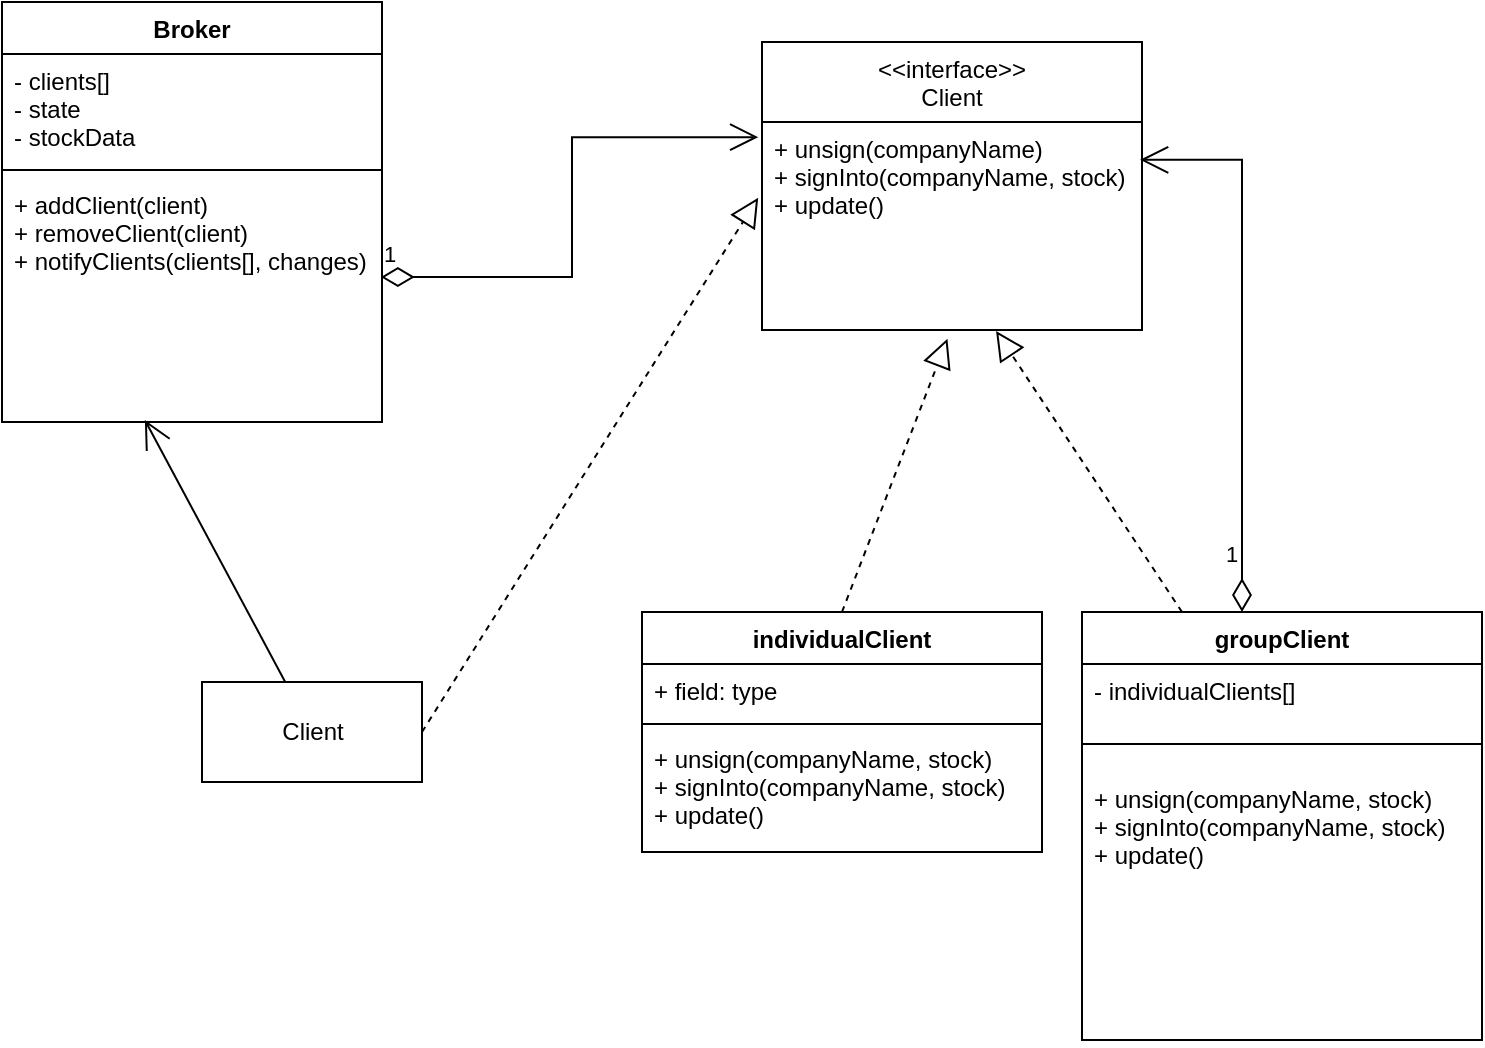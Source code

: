 <mxfile version="20.8.3" type="github"><diagram id="C2l7weSZJf_aFUZpuypR" name="Page-1"><mxGraphModel dx="953" dy="590" grid="1" gridSize="10" guides="1" tooltips="1" connect="1" arrows="1" fold="1" page="1" pageScale="1" pageWidth="827" pageHeight="1169" math="0" shadow="0"><root><mxCell id="0"/><mxCell id="1" parent="0"/><mxCell id="TSksUGJGevC0kN9hdjgi-2" value="Broker" style="swimlane;fontStyle=1;align=center;verticalAlign=top;childLayout=stackLayout;horizontal=1;startSize=26;horizontalStack=0;resizeParent=1;resizeParentMax=0;resizeLast=0;collapsible=1;marginBottom=0;" vertex="1" parent="1"><mxGeometry x="60" y="20" width="190" height="210" as="geometry"/></mxCell><mxCell id="TSksUGJGevC0kN9hdjgi-3" value="- clients[]&#10;- state&#10;- stockData" style="text;strokeColor=none;fillColor=none;align=left;verticalAlign=top;spacingLeft=4;spacingRight=4;overflow=hidden;rotatable=0;points=[[0,0.5],[1,0.5]];portConstraint=eastwest;" vertex="1" parent="TSksUGJGevC0kN9hdjgi-2"><mxGeometry y="26" width="190" height="54" as="geometry"/></mxCell><mxCell id="TSksUGJGevC0kN9hdjgi-4" value="" style="line;strokeWidth=1;fillColor=none;align=left;verticalAlign=middle;spacingTop=-1;spacingLeft=3;spacingRight=3;rotatable=0;labelPosition=right;points=[];portConstraint=eastwest;strokeColor=inherit;" vertex="1" parent="TSksUGJGevC0kN9hdjgi-2"><mxGeometry y="80" width="190" height="8" as="geometry"/></mxCell><mxCell id="TSksUGJGevC0kN9hdjgi-5" value="+ addClient(client)&#10;+ removeClient(client)&#10;+ notifyClients(clients[], changes)&#10;" style="text;strokeColor=none;fillColor=none;align=left;verticalAlign=top;spacingLeft=4;spacingRight=4;overflow=hidden;rotatable=0;points=[[0,0.5],[1,0.5]];portConstraint=eastwest;" vertex="1" parent="TSksUGJGevC0kN9hdjgi-2"><mxGeometry y="88" width="190" height="122" as="geometry"/></mxCell><mxCell id="TSksUGJGevC0kN9hdjgi-7" value="Client" style="html=1;" vertex="1" parent="1"><mxGeometry x="160" y="360" width="110" height="50" as="geometry"/></mxCell><mxCell id="TSksUGJGevC0kN9hdjgi-9" value="" style="endArrow=open;endFill=1;endSize=12;html=1;rounded=0;entryX=0.376;entryY=0.992;entryDx=0;entryDy=0;entryPerimeter=0;" edge="1" parent="1" source="TSksUGJGevC0kN9hdjgi-7" target="TSksUGJGevC0kN9hdjgi-5"><mxGeometry width="160" relative="1" as="geometry"><mxPoint x="230" y="390" as="sourcePoint"/><mxPoint x="390" y="390" as="targetPoint"/></mxGeometry></mxCell><mxCell id="TSksUGJGevC0kN9hdjgi-10" value="&lt;&lt;interface&gt;&gt;&#10;Client" style="swimlane;fontStyle=0;childLayout=stackLayout;horizontal=1;startSize=40;fillColor=none;horizontalStack=0;resizeParent=1;resizeParentMax=0;resizeLast=0;collapsible=1;marginBottom=0;" vertex="1" parent="1"><mxGeometry x="440" y="40" width="190" height="144" as="geometry"/></mxCell><mxCell id="TSksUGJGevC0kN9hdjgi-12" value="+ unsign(companyName)&#10;+ signInto(companyName, stock)&#10;+ update()&#10;" style="text;strokeColor=none;fillColor=none;align=left;verticalAlign=top;spacingLeft=4;spacingRight=4;overflow=hidden;rotatable=0;points=[[0,0.5],[1,0.5]];portConstraint=eastwest;" vertex="1" parent="TSksUGJGevC0kN9hdjgi-10"><mxGeometry y="40" width="190" height="104" as="geometry"/></mxCell><mxCell id="TSksUGJGevC0kN9hdjgi-15" value="1" style="endArrow=open;html=1;endSize=12;startArrow=diamondThin;startSize=14;startFill=0;edgeStyle=orthogonalEdgeStyle;align=left;verticalAlign=bottom;rounded=0;entryX=-0.01;entryY=0.073;entryDx=0;entryDy=0;entryPerimeter=0;exitX=0.997;exitY=0.406;exitDx=0;exitDy=0;exitPerimeter=0;" edge="1" parent="1" source="TSksUGJGevC0kN9hdjgi-5" target="TSksUGJGevC0kN9hdjgi-12"><mxGeometry x="-1" y="3" relative="1" as="geometry"><mxPoint x="440" y="370" as="sourcePoint"/><mxPoint x="510" y="270" as="targetPoint"/></mxGeometry></mxCell><mxCell id="TSksUGJGevC0kN9hdjgi-17" value="" style="endArrow=block;dashed=1;endFill=0;endSize=12;html=1;rounded=0;exitX=1;exitY=0.5;exitDx=0;exitDy=0;entryX=-0.01;entryY=0.364;entryDx=0;entryDy=0;entryPerimeter=0;" edge="1" parent="1" source="TSksUGJGevC0kN9hdjgi-7" target="TSksUGJGevC0kN9hdjgi-12"><mxGeometry width="160" relative="1" as="geometry"><mxPoint x="420" y="360" as="sourcePoint"/><mxPoint x="580" y="360" as="targetPoint"/></mxGeometry></mxCell><mxCell id="TSksUGJGevC0kN9hdjgi-19" value="individualClient" style="swimlane;fontStyle=1;align=center;verticalAlign=top;childLayout=stackLayout;horizontal=1;startSize=26;horizontalStack=0;resizeParent=1;resizeParentMax=0;resizeLast=0;collapsible=1;marginBottom=0;" vertex="1" parent="1"><mxGeometry x="380" y="325" width="200" height="120" as="geometry"/></mxCell><mxCell id="TSksUGJGevC0kN9hdjgi-20" value="+ field: type" style="text;strokeColor=none;fillColor=none;align=left;verticalAlign=top;spacingLeft=4;spacingRight=4;overflow=hidden;rotatable=0;points=[[0,0.5],[1,0.5]];portConstraint=eastwest;" vertex="1" parent="TSksUGJGevC0kN9hdjgi-19"><mxGeometry y="26" width="200" height="26" as="geometry"/></mxCell><mxCell id="TSksUGJGevC0kN9hdjgi-21" value="" style="line;strokeWidth=1;fillColor=none;align=left;verticalAlign=middle;spacingTop=-1;spacingLeft=3;spacingRight=3;rotatable=0;labelPosition=right;points=[];portConstraint=eastwest;strokeColor=inherit;" vertex="1" parent="TSksUGJGevC0kN9hdjgi-19"><mxGeometry y="52" width="200" height="8" as="geometry"/></mxCell><mxCell id="TSksUGJGevC0kN9hdjgi-22" value="+ unsign(companyName, stock)&#10;+ signInto(companyName, stock)&#10;+ update()" style="text;strokeColor=none;fillColor=none;align=left;verticalAlign=top;spacingLeft=4;spacingRight=4;overflow=hidden;rotatable=0;points=[[0,0.5],[1,0.5]];portConstraint=eastwest;" vertex="1" parent="TSksUGJGevC0kN9hdjgi-19"><mxGeometry y="60" width="200" height="60" as="geometry"/></mxCell><mxCell id="TSksUGJGevC0kN9hdjgi-27" value="groupClient" style="swimlane;fontStyle=1;align=center;verticalAlign=top;childLayout=stackLayout;horizontal=1;startSize=26;horizontalStack=0;resizeParent=1;resizeParentMax=0;resizeLast=0;collapsible=1;marginBottom=0;" vertex="1" parent="1"><mxGeometry x="600" y="325" width="200" height="214" as="geometry"/></mxCell><mxCell id="TSksUGJGevC0kN9hdjgi-35" value="1" style="endArrow=open;html=1;endSize=12;startArrow=diamondThin;startSize=14;startFill=0;edgeStyle=orthogonalEdgeStyle;align=left;verticalAlign=bottom;rounded=0;entryX=0.995;entryY=0.182;entryDx=0;entryDy=0;entryPerimeter=0;" edge="1" parent="TSksUGJGevC0kN9hdjgi-27" target="TSksUGJGevC0kN9hdjgi-12"><mxGeometry x="-0.857" y="10" relative="1" as="geometry"><mxPoint x="80" as="sourcePoint"/><mxPoint x="-70" y="-30" as="targetPoint"/><Array as="points"><mxPoint x="80" y="-226"/></Array><mxPoint as="offset"/></mxGeometry></mxCell><mxCell id="TSksUGJGevC0kN9hdjgi-28" value="- individualClients[]" style="text;strokeColor=none;fillColor=none;align=left;verticalAlign=top;spacingLeft=4;spacingRight=4;overflow=hidden;rotatable=0;points=[[0,0.5],[1,0.5]];portConstraint=eastwest;" vertex="1" parent="TSksUGJGevC0kN9hdjgi-27"><mxGeometry y="26" width="200" height="26" as="geometry"/></mxCell><mxCell id="TSksUGJGevC0kN9hdjgi-29" value="" style="line;strokeWidth=1;fillColor=none;align=left;verticalAlign=middle;spacingTop=-1;spacingLeft=3;spacingRight=3;rotatable=0;labelPosition=right;points=[];portConstraint=eastwest;strokeColor=inherit;" vertex="1" parent="TSksUGJGevC0kN9hdjgi-27"><mxGeometry y="52" width="200" height="28" as="geometry"/></mxCell><mxCell id="TSksUGJGevC0kN9hdjgi-30" value="+ unsign(companyName, stock)&#10;+ signInto(companyName, stock)&#10;+ update()" style="text;strokeColor=none;fillColor=none;align=left;verticalAlign=top;spacingLeft=4;spacingRight=4;overflow=hidden;rotatable=0;points=[[0,0.5],[1,0.5]];portConstraint=eastwest;" vertex="1" parent="TSksUGJGevC0kN9hdjgi-27"><mxGeometry y="80" width="200" height="134" as="geometry"/></mxCell><mxCell id="TSksUGJGevC0kN9hdjgi-37" value="" style="endArrow=block;dashed=1;endFill=0;endSize=12;html=1;rounded=0;exitX=0.5;exitY=0;exitDx=0;exitDy=0;entryX=0.488;entryY=1.042;entryDx=0;entryDy=0;entryPerimeter=0;" edge="1" parent="1" source="TSksUGJGevC0kN9hdjgi-19" target="TSksUGJGevC0kN9hdjgi-12"><mxGeometry width="160" relative="1" as="geometry"><mxPoint x="450" y="360" as="sourcePoint"/><mxPoint x="610" y="360" as="targetPoint"/></mxGeometry></mxCell><mxCell id="TSksUGJGevC0kN9hdjgi-38" value="" style="endArrow=block;dashed=1;endFill=0;endSize=12;html=1;rounded=0;exitX=0.25;exitY=0;exitDx=0;exitDy=0;entryX=0.616;entryY=1.005;entryDx=0;entryDy=0;entryPerimeter=0;" edge="1" parent="1" source="TSksUGJGevC0kN9hdjgi-27" target="TSksUGJGevC0kN9hdjgi-12"><mxGeometry width="160" relative="1" as="geometry"><mxPoint x="450" y="360" as="sourcePoint"/><mxPoint x="635" y="427" as="targetPoint"/></mxGeometry></mxCell></root></mxGraphModel></diagram></mxfile>